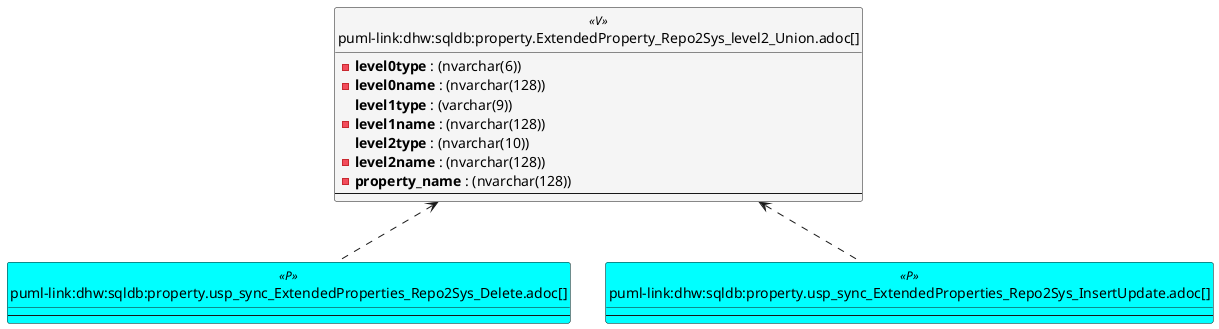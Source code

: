 @startuml
'Left to right direction
top to bottom direction
hide circle
'avoide "." issues:
set namespaceSeparator none


skinparam class {
  BackgroundColor White
  BackgroundColor<<FN>> Yellow
  BackgroundColor<<FS>> Yellow
  BackgroundColor<<FT>> LightGray
  BackgroundColor<<IF>> Yellow
  BackgroundColor<<IS>> Yellow
  BackgroundColor<<P>> Aqua
  BackgroundColor<<PC>> Aqua
  BackgroundColor<<SN>> Yellow
  BackgroundColor<<SO>> SlateBlue
  BackgroundColor<<TF>> LightGray
  BackgroundColor<<TR>> Tomato
  BackgroundColor<<U>> White
  BackgroundColor<<V>> WhiteSmoke
  BackgroundColor<<X>> Aqua
  BackgroundColor<<external>> AliceBlue
}


entity "puml-link:dhw:sqldb:property.ExtendedProperty_Repo2Sys_level2_Union.adoc[]" as property.ExtendedProperty_Repo2Sys_level2_Union << V >> {
  - **level0type** : (nvarchar(6))
  - **level0name** : (nvarchar(128))
  **level1type** : (varchar(9))
  - **level1name** : (nvarchar(128))
  **level2type** : (nvarchar(10))
  - **level2name** : (nvarchar(128))
  - **property_name** : (nvarchar(128))
  --
}

entity "puml-link:dhw:sqldb:property.usp_sync_ExtendedProperties_Repo2Sys_Delete.adoc[]" as property.usp_sync_ExtendedProperties_Repo2Sys_Delete << P >> {
  --
}

entity "puml-link:dhw:sqldb:property.usp_sync_ExtendedProperties_Repo2Sys_InsertUpdate.adoc[]" as property.usp_sync_ExtendedProperties_Repo2Sys_InsertUpdate << P >> {
  --
}

property.ExtendedProperty_Repo2Sys_level2_Union <.. property.usp_sync_ExtendedProperties_Repo2Sys_InsertUpdate
property.ExtendedProperty_Repo2Sys_level2_Union <.. property.usp_sync_ExtendedProperties_Repo2Sys_Delete
@enduml

